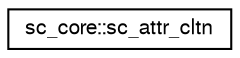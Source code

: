 digraph "Graphical Class Hierarchy"
{
  edge [fontname="FreeSans",fontsize="10",labelfontname="FreeSans",labelfontsize="10"];
  node [fontname="FreeSans",fontsize="10",shape=record];
  rankdir="LR";
  Node0 [label="sc_core::sc_attr_cltn",height=0.2,width=0.4,color="black", fillcolor="white", style="filled",URL="$a01784.html"];
}
